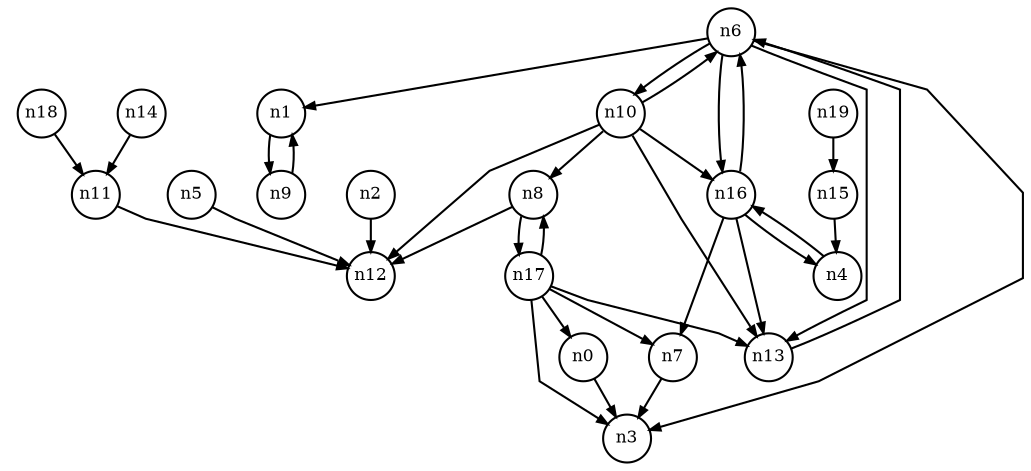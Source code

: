 digraph G{
splines=polyline;
ranksep=0.22;
nodesep=0.22;
nodesize=0.16;
fontsize=8
edge [arrowsize=0.5]
node [fontsize=8 shape=circle width=0.32 fixedsize=shape];

n0 -> n3
n9 -> n1
n1 -> n9
n2 -> n12
n5 -> n12
n6 -> n1
n6 -> n3
n6 -> n10
n6 -> n13
n6 -> n16
n10 -> n8
n10 -> n12
n10 -> n13
n10 -> n16
n10 -> n6
n13 -> n6
n16 -> n4
n16 -> n7
n16 -> n13
n16 -> n6
n7 -> n3
n8 -> n12
n8 -> n17
n17 -> n0
n17 -> n3
n17 -> n7
n17 -> n13
n17 -> n8
n11 -> n12
n14 -> n11
n4 -> n16
n15 -> n4
n18 -> n11
n19 -> n15
}
